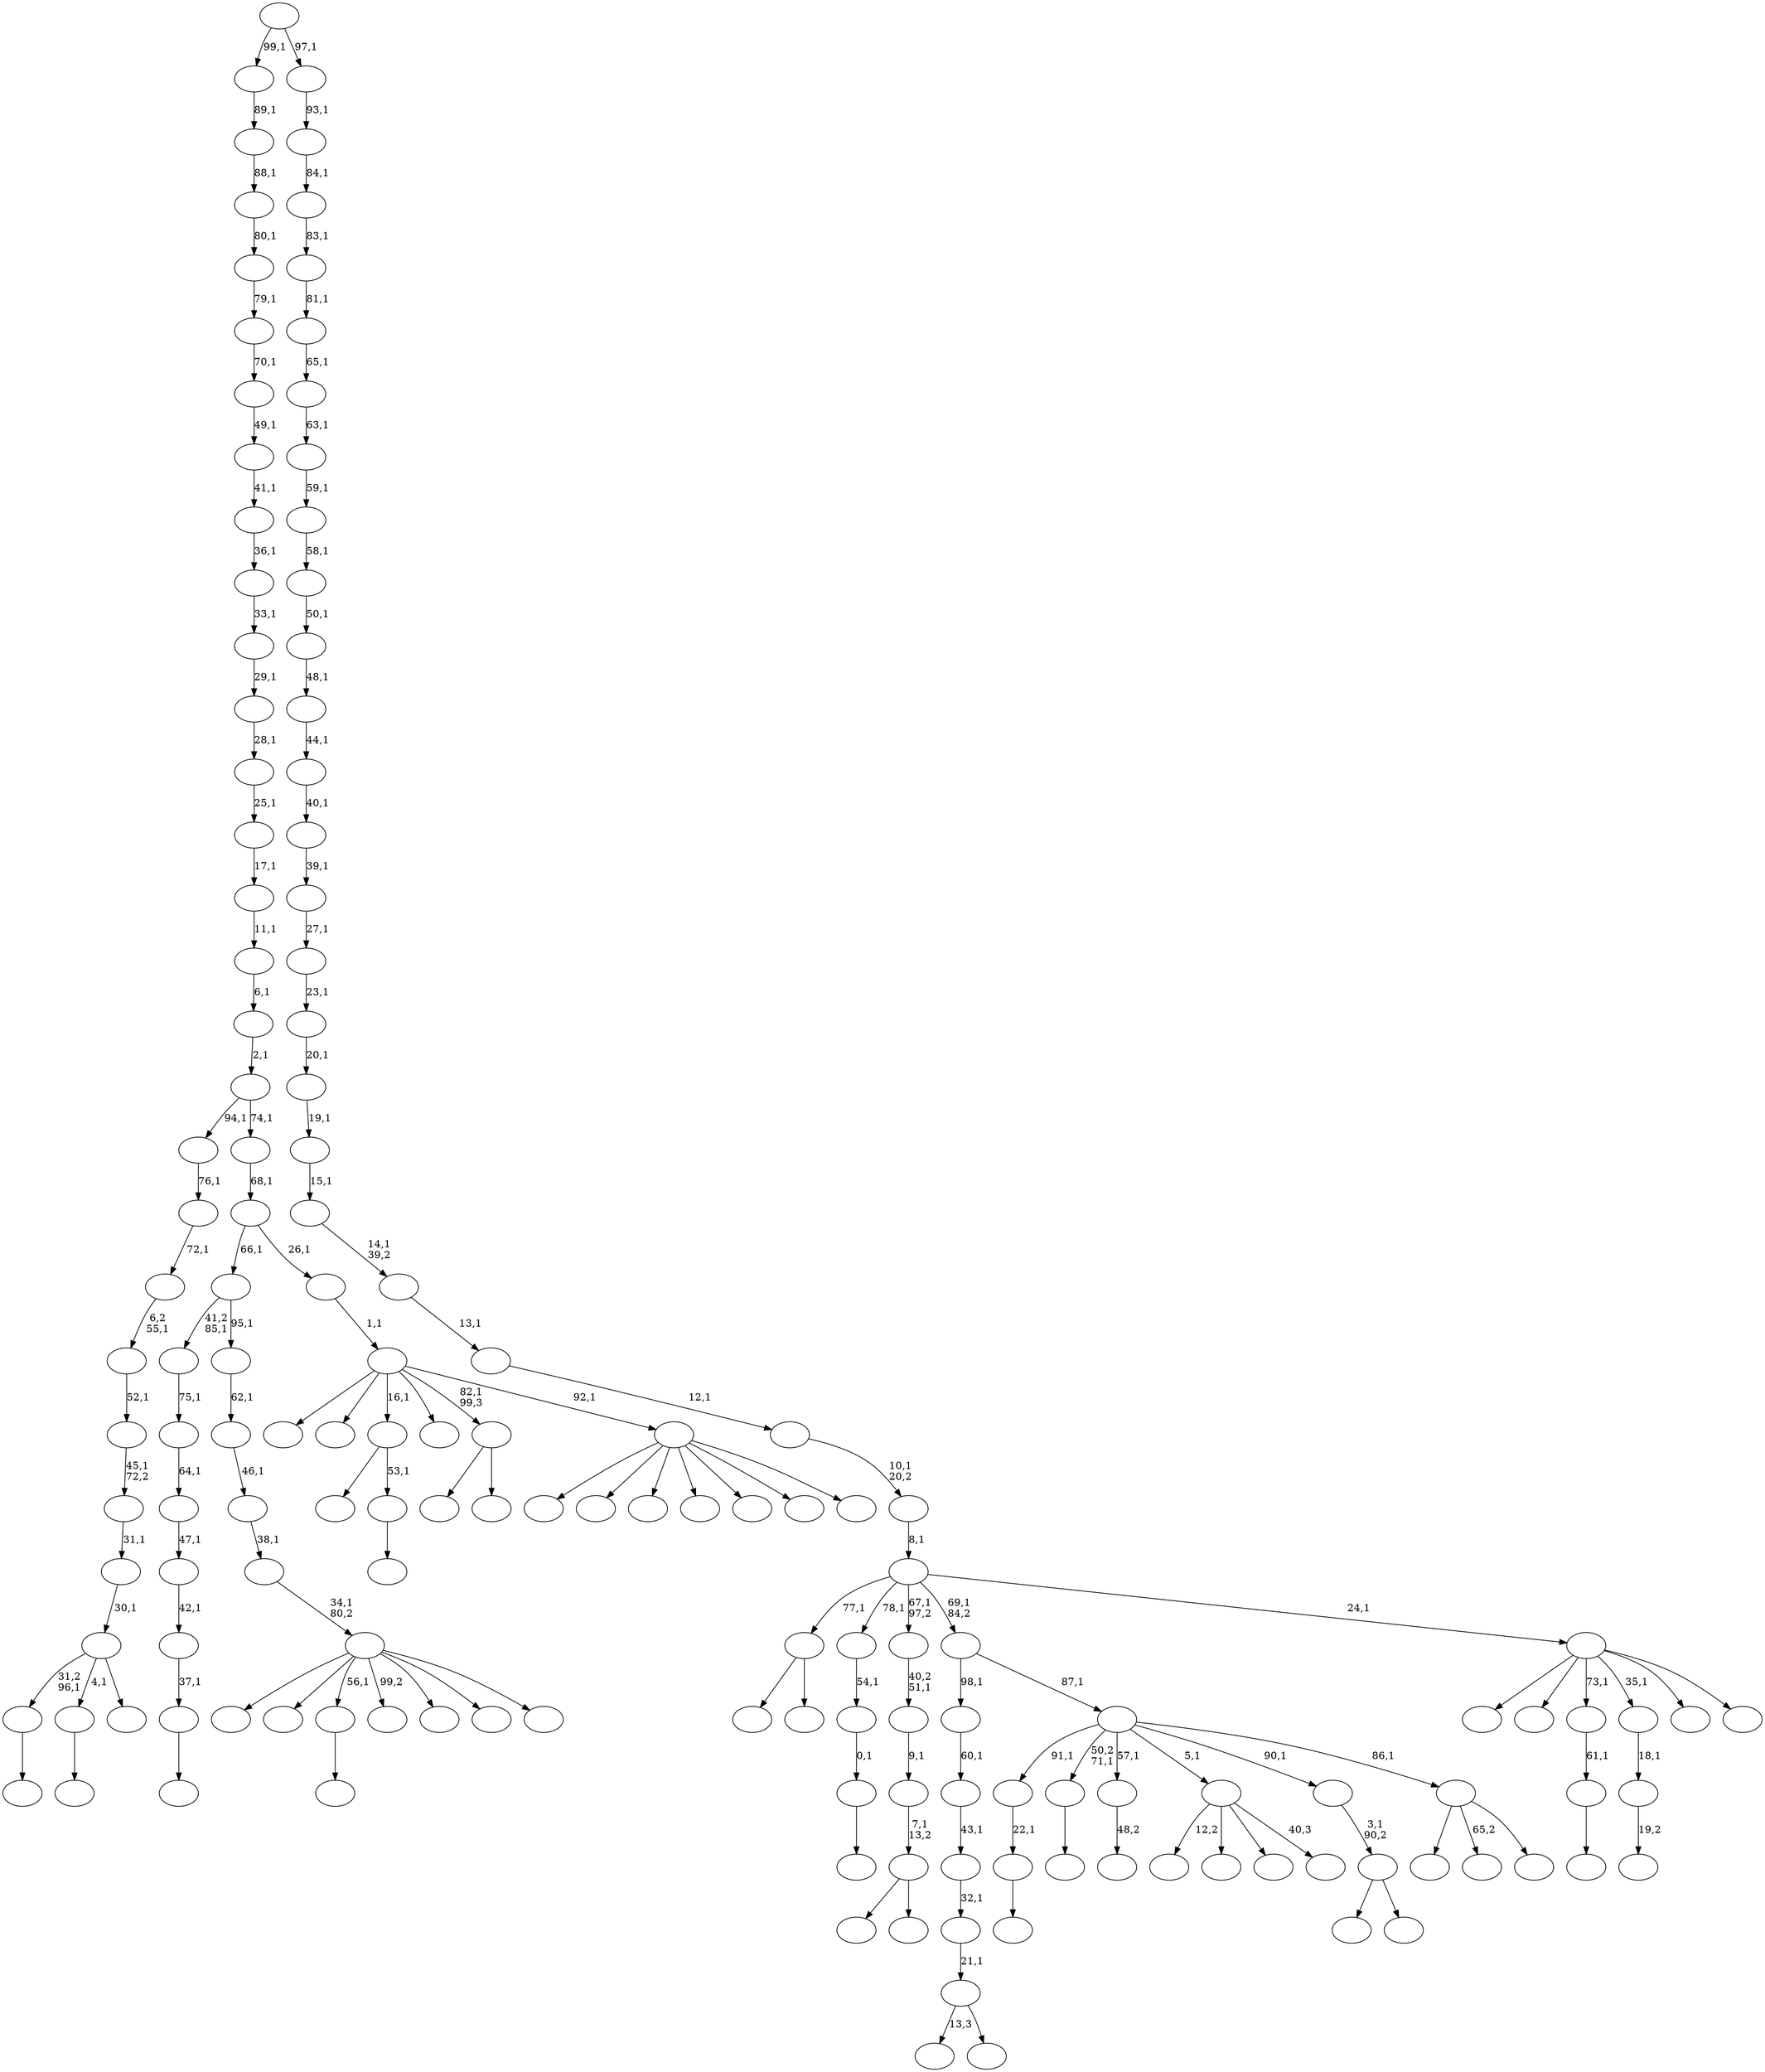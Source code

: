 digraph T {
	150 [label=""]
	149 [label=""]
	148 [label=""]
	147 [label=""]
	146 [label=""]
	145 [label=""]
	144 [label=""]
	143 [label=""]
	142 [label=""]
	141 [label=""]
	140 [label=""]
	139 [label=""]
	138 [label=""]
	137 [label=""]
	136 [label=""]
	135 [label=""]
	134 [label=""]
	133 [label=""]
	132 [label=""]
	131 [label=""]
	130 [label=""]
	129 [label=""]
	128 [label=""]
	127 [label=""]
	126 [label=""]
	125 [label=""]
	124 [label=""]
	123 [label=""]
	122 [label=""]
	121 [label=""]
	120 [label=""]
	119 [label=""]
	118 [label=""]
	117 [label=""]
	116 [label=""]
	115 [label=""]
	114 [label=""]
	113 [label=""]
	112 [label=""]
	111 [label=""]
	110 [label=""]
	109 [label=""]
	108 [label=""]
	107 [label=""]
	106 [label=""]
	105 [label=""]
	104 [label=""]
	103 [label=""]
	102 [label=""]
	101 [label=""]
	100 [label=""]
	99 [label=""]
	98 [label=""]
	97 [label=""]
	96 [label=""]
	95 [label=""]
	94 [label=""]
	93 [label=""]
	92 [label=""]
	91 [label=""]
	90 [label=""]
	89 [label=""]
	88 [label=""]
	87 [label=""]
	86 [label=""]
	85 [label=""]
	84 [label=""]
	83 [label=""]
	82 [label=""]
	81 [label=""]
	80 [label=""]
	79 [label=""]
	78 [label=""]
	77 [label=""]
	76 [label=""]
	75 [label=""]
	74 [label=""]
	73 [label=""]
	72 [label=""]
	71 [label=""]
	70 [label=""]
	69 [label=""]
	68 [label=""]
	67 [label=""]
	66 [label=""]
	65 [label=""]
	64 [label=""]
	63 [label=""]
	62 [label=""]
	61 [label=""]
	60 [label=""]
	59 [label=""]
	58 [label=""]
	57 [label=""]
	56 [label=""]
	55 [label=""]
	54 [label=""]
	53 [label=""]
	52 [label=""]
	51 [label=""]
	50 [label=""]
	49 [label=""]
	48 [label=""]
	47 [label=""]
	46 [label=""]
	45 [label=""]
	44 [label=""]
	43 [label=""]
	42 [label=""]
	41 [label=""]
	40 [label=""]
	39 [label=""]
	38 [label=""]
	37 [label=""]
	36 [label=""]
	35 [label=""]
	34 [label=""]
	33 [label=""]
	32 [label=""]
	31 [label=""]
	30 [label=""]
	29 [label=""]
	28 [label=""]
	27 [label=""]
	26 [label=""]
	25 [label=""]
	24 [label=""]
	23 [label=""]
	22 [label=""]
	21 [label=""]
	20 [label=""]
	19 [label=""]
	18 [label=""]
	17 [label=""]
	16 [label=""]
	15 [label=""]
	14 [label=""]
	13 [label=""]
	12 [label=""]
	11 [label=""]
	10 [label=""]
	9 [label=""]
	8 [label=""]
	7 [label=""]
	6 [label=""]
	5 [label=""]
	4 [label=""]
	3 [label=""]
	2 [label=""]
	1 [label=""]
	0 [label=""]
	143 -> 144 [label=""]
	139 -> 140 [label=""]
	138 -> 139 [label="22,1"]
	130 -> 133 [label=""]
	130 -> 131 [label=""]
	128 -> 129 [label=""]
	126 -> 127 [label=""]
	123 -> 124 [label=""]
	122 -> 145 [label=""]
	122 -> 123 [label="53,1"]
	120 -> 121 [label=""]
	119 -> 120 [label="37,1"]
	118 -> 119 [label="42,1"]
	117 -> 118 [label="47,1"]
	116 -> 117 [label="64,1"]
	115 -> 116 [label="75,1"]
	111 -> 112 [label="48,2"]
	108 -> 137 [label="13,3"]
	108 -> 109 [label=""]
	107 -> 108 [label="21,1"]
	106 -> 107 [label="32,1"]
	105 -> 106 [label="43,1"]
	104 -> 105 [label="60,1"]
	102 -> 103 [label=""]
	101 -> 102 [label="0,1"]
	100 -> 101 [label="54,1"]
	95 -> 146 [label=""]
	95 -> 96 [label=""]
	92 -> 93 [label=""]
	90 -> 91 [label=""]
	89 -> 90 [label="61,1"]
	87 -> 88 [label="19,2"]
	86 -> 87 [label="18,1"]
	83 -> 150 [label="12,2"]
	83 -> 113 [label=""]
	83 -> 98 [label=""]
	83 -> 84 [label="40,3"]
	81 -> 110 [label=""]
	81 -> 82 [label=""]
	80 -> 81 [label="3,1\n90,2"]
	77 -> 142 [label=""]
	77 -> 78 [label=""]
	76 -> 77 [label="7,1\n13,2"]
	75 -> 76 [label="9,1"]
	74 -> 75 [label="40,2\n51,1"]
	72 -> 143 [label="31,2\n96,1"]
	72 -> 92 [label="4,1"]
	72 -> 73 [label=""]
	71 -> 72 [label="30,1"]
	70 -> 71 [label="31,1"]
	69 -> 70 [label="45,1\n72,2"]
	68 -> 69 [label="52,1"]
	67 -> 68 [label="6,2\n55,1"]
	66 -> 67 [label="72,1"]
	65 -> 66 [label="76,1"]
	62 -> 135 [label=""]
	62 -> 134 [label=""]
	62 -> 126 [label="56,1"]
	62 -> 125 [label="99,2"]
	62 -> 97 [label=""]
	62 -> 94 [label=""]
	62 -> 63 [label=""]
	61 -> 62 [label="34,1\n80,2"]
	60 -> 61 [label="38,1"]
	59 -> 60 [label="46,1"]
	58 -> 59 [label="62,1"]
	57 -> 115 [label="41,2\n85,1"]
	57 -> 58 [label="95,1"]
	54 -> 136 [label=""]
	54 -> 64 [label="65,2"]
	54 -> 55 [label=""]
	53 -> 138 [label="91,1"]
	53 -> 128 [label="50,2\n71,1"]
	53 -> 111 [label="57,1"]
	53 -> 83 [label="5,1"]
	53 -> 80 [label="90,1"]
	53 -> 54 [label="86,1"]
	52 -> 104 [label="98,1"]
	52 -> 53 [label="87,1"]
	48 -> 149 [label=""]
	48 -> 141 [label=""]
	48 -> 79 [label=""]
	48 -> 56 [label=""]
	48 -> 51 [label=""]
	48 -> 50 [label=""]
	48 -> 49 [label=""]
	47 -> 147 [label=""]
	47 -> 132 [label=""]
	47 -> 122 [label="16,1"]
	47 -> 99 [label=""]
	47 -> 95 [label="82,1\n99,3"]
	47 -> 48 [label="92,1"]
	46 -> 47 [label="1,1"]
	45 -> 57 [label="66,1"]
	45 -> 46 [label="26,1"]
	44 -> 45 [label="68,1"]
	43 -> 65 [label="94,1"]
	43 -> 44 [label="74,1"]
	42 -> 43 [label="2,1"]
	41 -> 42 [label="6,1"]
	40 -> 41 [label="11,1"]
	39 -> 40 [label="17,1"]
	38 -> 39 [label="25,1"]
	37 -> 38 [label="28,1"]
	36 -> 37 [label="29,1"]
	35 -> 36 [label="33,1"]
	34 -> 35 [label="36,1"]
	33 -> 34 [label="41,1"]
	32 -> 33 [label="49,1"]
	31 -> 32 [label="70,1"]
	30 -> 31 [label="79,1"]
	29 -> 30 [label="80,1"]
	28 -> 29 [label="88,1"]
	27 -> 28 [label="89,1"]
	25 -> 148 [label=""]
	25 -> 114 [label=""]
	25 -> 89 [label="73,1"]
	25 -> 86 [label="35,1"]
	25 -> 85 [label=""]
	25 -> 26 [label=""]
	24 -> 130 [label="77,1"]
	24 -> 100 [label="78,1"]
	24 -> 74 [label="67,1\n97,2"]
	24 -> 52 [label="69,1\n84,2"]
	24 -> 25 [label="24,1"]
	23 -> 24 [label="8,1"]
	22 -> 23 [label="10,1\n20,2"]
	21 -> 22 [label="12,1"]
	20 -> 21 [label="13,1"]
	19 -> 20 [label="14,1\n39,2"]
	18 -> 19 [label="15,1"]
	17 -> 18 [label="19,1"]
	16 -> 17 [label="20,1"]
	15 -> 16 [label="23,1"]
	14 -> 15 [label="27,1"]
	13 -> 14 [label="39,1"]
	12 -> 13 [label="40,1"]
	11 -> 12 [label="44,1"]
	10 -> 11 [label="48,1"]
	9 -> 10 [label="50,1"]
	8 -> 9 [label="58,1"]
	7 -> 8 [label="59,1"]
	6 -> 7 [label="63,1"]
	5 -> 6 [label="65,1"]
	4 -> 5 [label="81,1"]
	3 -> 4 [label="83,1"]
	2 -> 3 [label="84,1"]
	1 -> 2 [label="93,1"]
	0 -> 27 [label="99,1"]
	0 -> 1 [label="97,1"]
}
